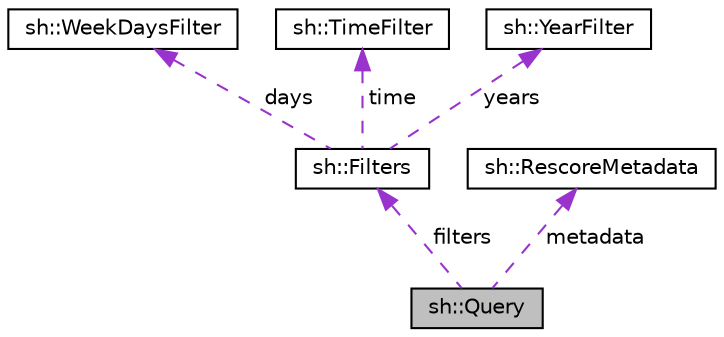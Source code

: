 digraph "sh::Query"
{
 // LATEX_PDF_SIZE
  edge [fontname="Helvetica",fontsize="10",labelfontname="Helvetica",labelfontsize="10"];
  node [fontname="Helvetica",fontsize="10",shape=record];
  Node1 [label="sh::Query",height=0.2,width=0.4,color="black", fillcolor="grey75", style="filled", fontcolor="black",tooltip="The type representing the whole query."];
  Node2 -> Node1 [dir="back",color="darkorchid3",fontsize="10",style="dashed",label=" filters" ,fontname="Helvetica"];
  Node2 [label="sh::Filters",height=0.2,width=0.4,color="black", fillcolor="white", style="filled",URL="$structsh_1_1_filters.html",tooltip="Container for all the available filters for the rescore."];
  Node3 -> Node2 [dir="back",color="darkorchid3",fontsize="10",style="dashed",label=" days" ,fontname="Helvetica"];
  Node3 [label="sh::WeekDaysFilter",height=0.2,width=0.4,color="black", fillcolor="white", style="filled",URL="$classsh_1_1_week_days_filter.html",tooltip="Container for information about days filtering."];
  Node4 -> Node2 [dir="back",color="darkorchid3",fontsize="10",style="dashed",label=" time" ,fontname="Helvetica"];
  Node4 [label="sh::TimeFilter",height=0.2,width=0.4,color="black", fillcolor="white", style="filled",URL="$structsh_1_1_time_filter.html",tooltip="Container for information about time filtering."];
  Node5 -> Node2 [dir="back",color="darkorchid3",fontsize="10",style="dashed",label=" years" ,fontname="Helvetica"];
  Node5 [label="sh::YearFilter",height=0.2,width=0.4,color="black", fillcolor="white", style="filled",URL="$structsh_1_1_year_filter.html",tooltip="Container for information about time filtering."];
  Node6 -> Node1 [dir="back",color="darkorchid3",fontsize="10",style="dashed",label=" metadata" ,fontname="Helvetica"];
  Node6 [label="sh::RescoreMetadata",height=0.2,width=0.4,color="black", fillcolor="white", style="filled",URL="$structsh_1_1_rescore_metadata.html",tooltip=" "];
}
